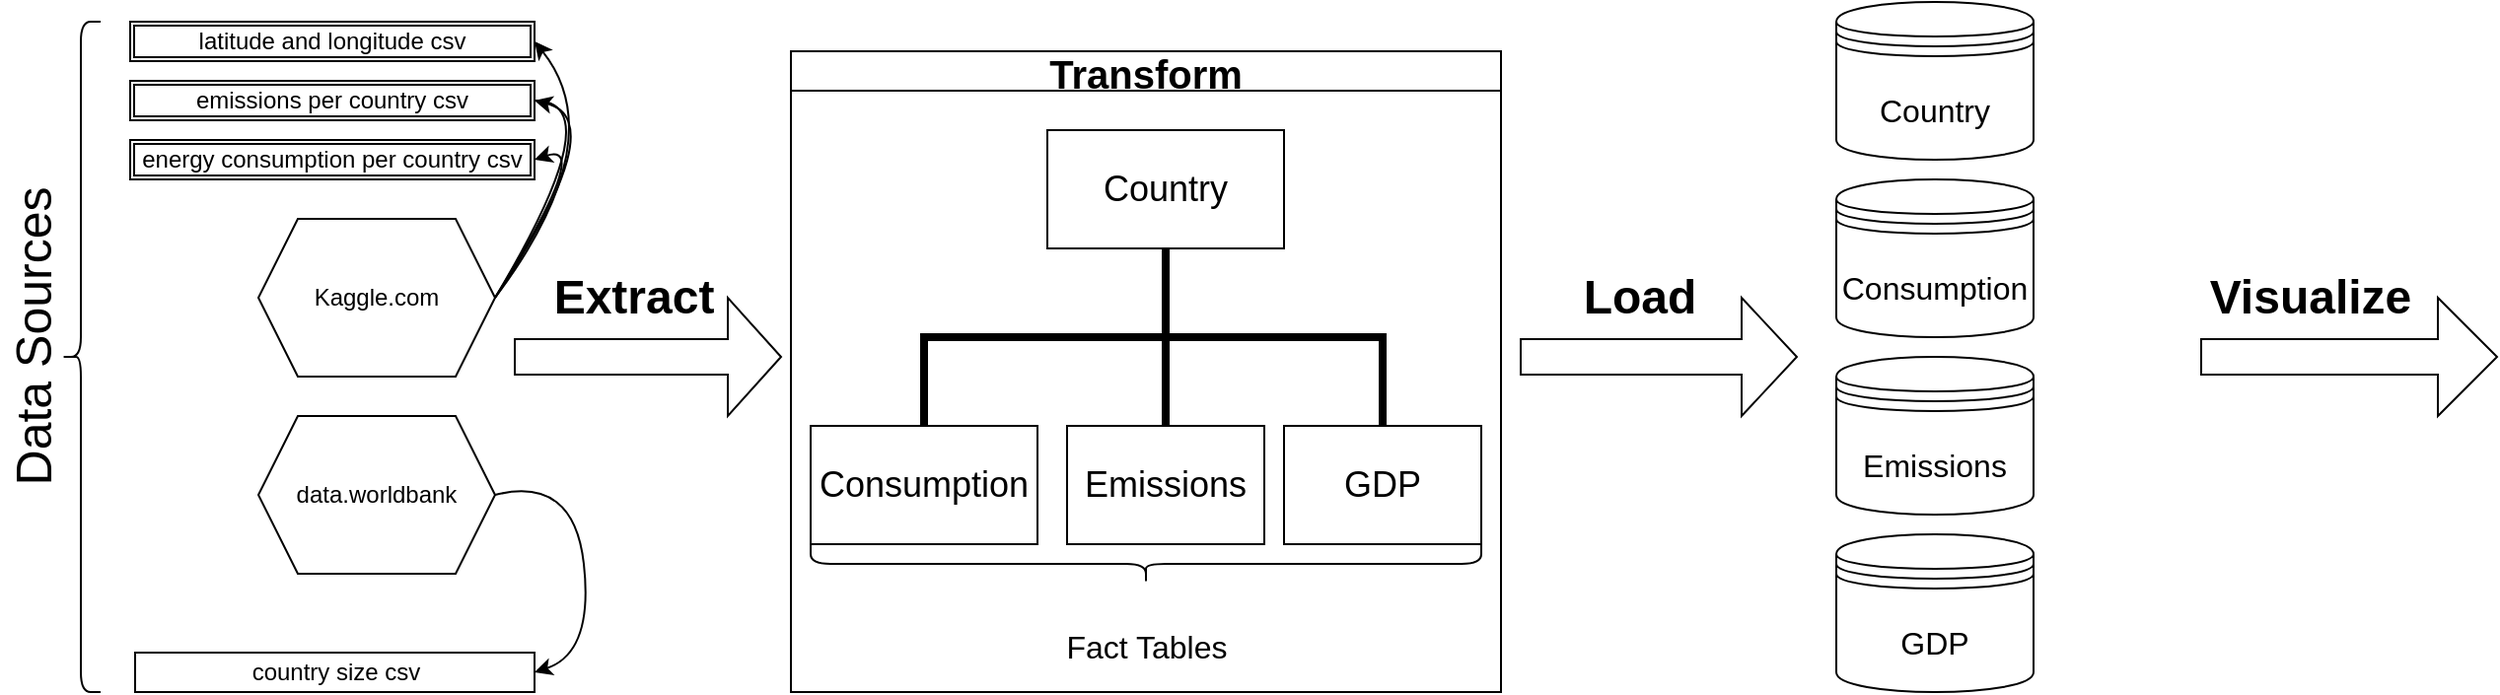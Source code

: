<mxfile>
    <diagram id="vC9A3rxAIm2auWKf4GlT" name="BW_ETL_diagram">
        <mxGraphModel dx="1501" dy="1028" grid="0" gridSize="10" guides="1" tooltips="1" connect="1" arrows="1" fold="1" page="1" pageScale="1" pageWidth="850" pageHeight="1100" math="0" shadow="0">
            <root>
                <mxCell id="0"/>
                <mxCell id="1" parent="0"/>
                <mxCell id="3" value="data.worldbank" style="shape=hexagon;perimeter=hexagonPerimeter2;whiteSpace=wrap;html=1;fixedSize=1;" vertex="1" parent="1">
                    <mxGeometry x="140" y="260" width="120" height="80" as="geometry"/>
                </mxCell>
                <mxCell id="4" value="Kaggle.com" style="shape=hexagon;perimeter=hexagonPerimeter2;whiteSpace=wrap;html=1;fixedSize=1;" vertex="1" parent="1">
                    <mxGeometry x="140" y="160" width="120" height="80" as="geometry"/>
                </mxCell>
                <mxCell id="7" value="" style="shape=curlyBracket;whiteSpace=wrap;html=1;rounded=1;" vertex="1" parent="1">
                    <mxGeometry x="40" y="60" width="20" height="340" as="geometry"/>
                </mxCell>
                <mxCell id="8" value="&lt;font style=&quot;font-size: 25px&quot;&gt;Data Sources&lt;/font&gt;" style="text;html=1;align=center;verticalAlign=middle;resizable=0;points=[];autosize=1;strokeColor=none;fillColor=none;rotation=270;" vertex="1" parent="1">
                    <mxGeometry x="-60" y="210" width="170" height="20" as="geometry"/>
                </mxCell>
                <mxCell id="9" value="" style="shape=singleArrow;whiteSpace=wrap;html=1;fontSize=25;" vertex="1" parent="1">
                    <mxGeometry x="270" y="200" width="135" height="60" as="geometry"/>
                </mxCell>
                <mxCell id="10" value="Extract" style="text;strokeColor=none;fillColor=none;html=1;fontSize=24;fontStyle=1;verticalAlign=middle;align=center;" vertex="1" parent="1">
                    <mxGeometry x="280" y="180" width="100" height="40" as="geometry"/>
                </mxCell>
                <mxCell id="28" value="" style="shape=singleArrow;whiteSpace=wrap;html=1;fontSize=20;" vertex="1" parent="1">
                    <mxGeometry x="780" y="200" width="140" height="60" as="geometry"/>
                </mxCell>
                <mxCell id="29" value="Load" style="text;strokeColor=none;fillColor=none;html=1;fontSize=24;fontStyle=1;verticalAlign=middle;align=center;" vertex="1" parent="1">
                    <mxGeometry x="790" y="180" width="100" height="40" as="geometry"/>
                </mxCell>
                <mxCell id="30" value="&lt;font style=&quot;font-size: 16px&quot;&gt;GDP&lt;/font&gt;" style="shape=datastore;whiteSpace=wrap;html=1;fontSize=20;" vertex="1" parent="1">
                    <mxGeometry x="940" y="320" width="100" height="80" as="geometry"/>
                </mxCell>
                <mxCell id="31" value="&lt;font style=&quot;font-size: 16px&quot;&gt;Emissions&lt;/font&gt;" style="shape=datastore;whiteSpace=wrap;html=1;fontSize=20;" vertex="1" parent="1">
                    <mxGeometry x="940" y="230" width="100" height="80" as="geometry"/>
                </mxCell>
                <mxCell id="32" value="&lt;font style=&quot;font-size: 16px&quot;&gt;Consumption&lt;/font&gt;" style="shape=datastore;whiteSpace=wrap;html=1;fontSize=20;" vertex="1" parent="1">
                    <mxGeometry x="940" y="140" width="100" height="80" as="geometry"/>
                </mxCell>
                <mxCell id="33" value="&lt;font size=&quot;3&quot;&gt;Country&lt;/font&gt;" style="shape=datastore;whiteSpace=wrap;html=1;fontSize=20;" vertex="1" parent="1">
                    <mxGeometry x="940" y="50" width="100" height="80" as="geometry"/>
                </mxCell>
                <mxCell id="42" value="&lt;span style=&quot;text-align: left&quot;&gt;energy consumption per country csv&lt;/span&gt;" style="shape=ext;double=1;rounded=0;whiteSpace=wrap;html=1;fontSize=12;" vertex="1" parent="1">
                    <mxGeometry x="75" y="120" width="205" height="20" as="geometry"/>
                </mxCell>
                <mxCell id="43" value="&lt;span style=&quot;text-align: left&quot;&gt;latitude and longitude csv&lt;/span&gt;" style="shape=ext;double=1;rounded=0;whiteSpace=wrap;html=1;fontSize=12;" vertex="1" parent="1">
                    <mxGeometry x="75" y="60" width="205" height="20" as="geometry"/>
                </mxCell>
                <mxCell id="48" value="" style="curved=1;endArrow=classic;html=1;fontSize=12;entryX=1;entryY=0.5;entryDx=0;entryDy=0;exitX=1;exitY=0.5;exitDx=0;exitDy=0;" edge="1" parent="1" source="4" target="44">
                    <mxGeometry width="50" height="50" relative="1" as="geometry">
                        <mxPoint x="340" y="160" as="sourcePoint"/>
                        <mxPoint x="270" y="190" as="targetPoint"/>
                        <Array as="points">
                            <mxPoint x="320" y="110"/>
                        </Array>
                    </mxGeometry>
                </mxCell>
                <mxCell id="49" value="" style="curved=1;endArrow=classic;html=1;fontSize=12;entryX=1;entryY=0.5;entryDx=0;entryDy=0;exitX=1;exitY=0.5;exitDx=0;exitDy=0;" edge="1" parent="1" source="4" target="42">
                    <mxGeometry width="50" height="50" relative="1" as="geometry">
                        <mxPoint x="360" y="150" as="sourcePoint"/>
                        <mxPoint x="270" y="190" as="targetPoint"/>
                        <Array as="points">
                            <mxPoint x="310" y="120"/>
                        </Array>
                    </mxGeometry>
                </mxCell>
                <mxCell id="50" value="&lt;span style=&quot;text-align: left&quot;&gt;country size csv&lt;/span&gt;" style="rounded=0;whiteSpace=wrap;html=1;fontSize=12;" vertex="1" parent="1">
                    <mxGeometry x="77.5" y="380" width="202.5" height="20" as="geometry"/>
                </mxCell>
                <mxCell id="51" value="" style="curved=1;endArrow=classic;html=1;fontSize=12;exitX=1;exitY=0.5;exitDx=0;exitDy=0;entryX=1;entryY=0.5;entryDx=0;entryDy=0;" edge="1" parent="1" source="3" target="50">
                    <mxGeometry width="50" height="50" relative="1" as="geometry">
                        <mxPoint x="222.5" y="370" as="sourcePoint"/>
                        <mxPoint x="240" y="420" as="targetPoint"/>
                        <Array as="points">
                            <mxPoint x="300" y="290"/>
                            <mxPoint x="310" y="380"/>
                        </Array>
                    </mxGeometry>
                </mxCell>
                <mxCell id="44" value="&lt;span style=&quot;text-align: left&quot;&gt;emissions per country csv&lt;/span&gt;" style="shape=ext;double=1;rounded=0;whiteSpace=wrap;html=1;fontSize=12;" vertex="1" parent="1">
                    <mxGeometry x="75" y="90" width="205" height="20" as="geometry"/>
                </mxCell>
                <mxCell id="63" value="" style="curved=1;endArrow=none;html=1;fontSize=12;entryX=1;entryY=0.5;entryDx=0;entryDy=0;exitX=1;exitY=0.5;exitDx=0;exitDy=0;" edge="1" parent="1" source="4" target="44">
                    <mxGeometry width="50" height="50" relative="1" as="geometry">
                        <mxPoint x="260" y="180" as="sourcePoint"/>
                        <mxPoint x="212.5" y="60" as="targetPoint"/>
                        <Array as="points">
                            <mxPoint x="320" y="100"/>
                        </Array>
                    </mxGeometry>
                </mxCell>
                <mxCell id="65" value="" style="curved=1;endArrow=classic;html=1;fontSize=12;exitX=1;exitY=0.5;exitDx=0;exitDy=0;entryX=1;entryY=0.5;entryDx=0;entryDy=0;" edge="1" parent="1" source="4" target="43">
                    <mxGeometry width="50" height="50" relative="1" as="geometry">
                        <mxPoint x="350" y="25" as="sourcePoint"/>
                        <mxPoint x="370" y="140" as="targetPoint"/>
                        <Array as="points">
                            <mxPoint x="320" y="120"/>
                        </Array>
                    </mxGeometry>
                </mxCell>
                <mxCell id="66" value="" style="shape=singleArrow;whiteSpace=wrap;html=1;fontSize=20;" vertex="1" parent="1">
                    <mxGeometry x="1125" y="200" width="150" height="60" as="geometry"/>
                </mxCell>
                <mxCell id="67" value="Visualize" style="text;strokeColor=none;fillColor=none;html=1;fontSize=24;fontStyle=1;verticalAlign=middle;align=center;" vertex="1" parent="1">
                    <mxGeometry x="1130" y="180" width="100" height="40" as="geometry"/>
                </mxCell>
                <mxCell id="68" value="Transform" style="swimlane;startSize=20;horizontal=1;containerType=tree;newEdgeStyle={&quot;edgeStyle&quot;:&quot;elbowEdgeStyle&quot;,&quot;startArrow&quot;:&quot;none&quot;,&quot;endArrow&quot;:&quot;none&quot;};fontSize=20;strokeWidth=1;" vertex="1" parent="1">
                    <mxGeometry x="410" y="75" width="360" height="325" as="geometry">
                        <mxRectangle x="340" y="115" width="50" height="40" as="alternateBounds"/>
                    </mxGeometry>
                </mxCell>
                <mxCell id="69" value="" style="edgeStyle=elbowEdgeStyle;elbow=vertical;startArrow=none;endArrow=none;rounded=0;fontSize=18;strokeWidth=4;" edge="1" parent="68" source="71" target="72">
                    <mxGeometry relative="1" as="geometry"/>
                </mxCell>
                <mxCell id="70" value="" style="edgeStyle=elbowEdgeStyle;elbow=vertical;startArrow=none;endArrow=none;rounded=0;fontSize=18;strokeWidth=4;" edge="1" parent="68" source="71" target="73">
                    <mxGeometry relative="1" as="geometry"/>
                </mxCell>
                <UserObject label="Country" treeRoot="1" id="71">
                    <mxCell style="whiteSpace=wrap;html=1;align=center;treeFolding=1;treeMoving=1;newEdgeStyle={&quot;edgeStyle&quot;:&quot;elbowEdgeStyle&quot;,&quot;startArrow&quot;:&quot;none&quot;,&quot;endArrow&quot;:&quot;none&quot;};fontSize=18;strokeWidth=1;" vertex="1" parent="68">
                        <mxGeometry x="130" y="40" width="120" height="60" as="geometry"/>
                    </mxCell>
                </UserObject>
                <mxCell id="72" value="Consumption" style="whiteSpace=wrap;html=1;align=center;verticalAlign=middle;treeFolding=1;treeMoving=1;newEdgeStyle={&quot;edgeStyle&quot;:&quot;elbowEdgeStyle&quot;,&quot;startArrow&quot;:&quot;none&quot;,&quot;endArrow&quot;:&quot;none&quot;};fontSize=18;strokeWidth=1;" vertex="1" parent="68">
                    <mxGeometry x="10" y="190" width="115" height="60" as="geometry"/>
                </mxCell>
                <mxCell id="73" value="Emissions" style="whiteSpace=wrap;html=1;align=center;verticalAlign=middle;treeFolding=1;treeMoving=1;newEdgeStyle={&quot;edgeStyle&quot;:&quot;elbowEdgeStyle&quot;,&quot;startArrow&quot;:&quot;none&quot;,&quot;endArrow&quot;:&quot;none&quot;};fontSize=18;strokeWidth=1;" vertex="1" parent="68">
                    <mxGeometry x="140" y="190" width="100" height="60" as="geometry"/>
                </mxCell>
                <mxCell id="74" value="" style="edgeStyle=elbowEdgeStyle;elbow=vertical;startArrow=none;endArrow=none;rounded=0;fontSize=18;strokeWidth=4;" edge="1" target="75" source="71" parent="68">
                    <mxGeometry relative="1" as="geometry">
                        <mxPoint x="668.75" y="590" as="sourcePoint"/>
                    </mxGeometry>
                </mxCell>
                <mxCell id="75" value="GDP" style="whiteSpace=wrap;html=1;align=center;verticalAlign=middle;treeFolding=1;treeMoving=1;newEdgeStyle={&quot;edgeStyle&quot;:&quot;elbowEdgeStyle&quot;,&quot;startArrow&quot;:&quot;none&quot;,&quot;endArrow&quot;:&quot;none&quot;};fontSize=18;strokeWidth=1;" vertex="1" parent="68">
                    <mxGeometry x="250" y="190" width="100" height="60" as="geometry"/>
                </mxCell>
                <mxCell id="26" value="" style="shape=curlyBracket;whiteSpace=wrap;html=1;rounded=1;fontSize=16;direction=north;" vertex="1" parent="68">
                    <mxGeometry x="10" y="250" width="340" height="20" as="geometry"/>
                </mxCell>
                <mxCell id="27" value="&lt;font style=&quot;font-weight: normal ; font-size: 16px&quot;&gt;Fact Tables&lt;/font&gt;" style="text;strokeColor=none;fillColor=none;html=1;fontSize=24;fontStyle=1;verticalAlign=middle;align=center;" vertex="1" parent="68">
                    <mxGeometry x="130" y="280" width="100" height="40" as="geometry"/>
                </mxCell>
            </root>
        </mxGraphModel>
    </diagram>
    <diagram id="xRy0QNQ-icZxh3xHOArI" name="Colorful_ETL_diagram">
        <mxGraphModel dx="985" dy="1028" grid="0" gridSize="10" guides="1" tooltips="1" connect="1" arrows="1" fold="1" page="0" pageScale="1" pageWidth="850" pageHeight="1100" math="0" shadow="0">
            <root>
                <mxCell id="xbCybR-gjHiIgrCx8NJ2-0"/>
                <mxCell id="xbCybR-gjHiIgrCx8NJ2-1" parent="xbCybR-gjHiIgrCx8NJ2-0"/>
                <mxCell id="KNHdqe5TuKTkoOeNmc1o-0" value="" style="shape=curlyBracket;whiteSpace=wrap;html=1;rounded=1;flipH=1;fontSize=16;direction=south;" vertex="1" parent="xbCybR-gjHiIgrCx8NJ2-1">
                    <mxGeometry x="740" y="425" width="100" height="10" as="geometry"/>
                </mxCell>
                <mxCell id="KNHdqe5TuKTkoOeNmc1o-1" value="&lt;span style=&quot;font-weight: normal&quot;&gt;&lt;font style=&quot;font-size: 18px&quot;&gt;BigQuery&lt;/font&gt;&lt;/span&gt;" style="text;strokeColor=none;fillColor=none;html=1;fontSize=24;fontStyle=1;verticalAlign=middle;align=center;rotation=0;" vertex="1" parent="xbCybR-gjHiIgrCx8NJ2-1">
                    <mxGeometry x="740" y="380" width="100" height="40" as="geometry"/>
                </mxCell>
                <mxCell id="KNHdqe5TuKTkoOeNmc1o-2" value="" style="verticalLabelPosition=bottom;verticalAlign=top;html=1;shape=mxgraph.infographic.shadedCube;isoAngle=15;fillColor=#12AAB5;strokeColor=none;shadow=0;fontSize=20;" vertex="1" parent="xbCybR-gjHiIgrCx8NJ2-1">
                    <mxGeometry x="1030" y="667.5" width="40" height="70" as="geometry"/>
                </mxCell>
                <mxCell id="KNHdqe5TuKTkoOeNmc1o-3" value="" style="verticalLabelPosition=bottom;verticalAlign=top;html=1;shape=mxgraph.infographic.shadedCube;isoAngle=15;fillColor=#23445D;strokeColor=none;shadow=0;fontSize=20;rotation=-5;" vertex="1" parent="xbCybR-gjHiIgrCx8NJ2-1">
                    <mxGeometry x="1000" y="692.5" width="40" height="50" as="geometry"/>
                </mxCell>
                <mxCell id="KNHdqe5TuKTkoOeNmc1o-4" value="" style="verticalLabelPosition=bottom;verticalAlign=top;html=1;shape=mxgraph.infographic.shadedCube;isoAngle=15;fillColor=#AE4132;strokeColor=none;shadow=0;fontSize=20;" vertex="1" parent="xbCybR-gjHiIgrCx8NJ2-1">
                    <mxGeometry x="1085" y="647.5" width="40" height="90" as="geometry"/>
                </mxCell>
                <mxCell id="KNHdqe5TuKTkoOeNmc1o-5" value="" style="verticalLabelPosition=bottom;verticalAlign=top;html=1;shape=mxgraph.infographic.shadedCube;isoAngle=15;fillColor=#F2931E;strokeColor=none;shadow=0;fontSize=20;" vertex="1" parent="xbCybR-gjHiIgrCx8NJ2-1">
                    <mxGeometry x="1110" y="652.5" width="40" height="100" as="geometry"/>
                </mxCell>
                <mxCell id="KNHdqe5TuKTkoOeNmc1o-6" value="" style="verticalLabelPosition=bottom;verticalAlign=top;html=1;shape=mxgraph.infographic.shadedCube;isoAngle=15;fillColor=#10739E;strokeColor=none;shadow=0;fontSize=20;" vertex="1" parent="xbCybR-gjHiIgrCx8NJ2-1">
                    <mxGeometry x="1060" y="657.5" width="40" height="80" as="geometry"/>
                </mxCell>
                <mxCell id="KNHdqe5TuKTkoOeNmc1o-7" value="&lt;font color=&quot;#000000&quot; style=&quot;font-size: 18px&quot;&gt;Visualize&lt;/font&gt;" style="html=1;shape=mxgraph.infographic.ribbonSimple;notch1=20;notch2=20;fillColor=#10739E;strokeColor=none;align=center;verticalAlign=middle;fontColor=#ffffff;fontSize=14;fontStyle=1;" vertex="1" parent="xbCybR-gjHiIgrCx8NJ2-1">
                    <mxGeometry x="853" y="580" width="127" height="62.5" as="geometry"/>
                </mxCell>
                <mxCell id="KNHdqe5TuKTkoOeNmc1o-8" value="" style="labelPosition=right;spacingLeft=10;html=1;shape=mxgraph.basic.donut;dx=10;strokeColor=none;fillColor=#F8C382;fontSize=12;fontColor=#F2931E;align=left;fontStyle=1;" vertex="1" parent="xbCybR-gjHiIgrCx8NJ2-1">
                    <mxGeometry x="985" y="525" width="100" height="100" as="geometry"/>
                </mxCell>
                <mxCell id="KNHdqe5TuKTkoOeNmc1o-9" value="40%" style="verticalLabelPosition=middle;verticalAlign=middle;html=1;shape=mxgraph.basic.partConcEllipse;startAngle=0;endAngle=0.4;arcWidth=0.2;strokeColor=none;fillColor=#F2931E;fontSize=22;fontColor=#F2931E;align=center;fontStyle=1" vertex="1" parent="KNHdqe5TuKTkoOeNmc1o-8">
                    <mxGeometry width="100" height="100" as="geometry"/>
                </mxCell>
                <mxCell id="KNHdqe5TuKTkoOeNmc1o-10" value="" style="labelPosition=right;spacingLeft=10;html=1;shape=mxgraph.basic.donut;dx=10;strokeColor=none;fillColor=#F08E81;fontSize=12;fontColor=#AE4132;align=left;fontStyle=1;" vertex="1" parent="xbCybR-gjHiIgrCx8NJ2-1">
                    <mxGeometry x="1085" y="425" width="100" height="100" as="geometry"/>
                </mxCell>
                <mxCell id="KNHdqe5TuKTkoOeNmc1o-11" value="25%" style="verticalLabelPosition=middle;verticalAlign=middle;html=1;shape=mxgraph.basic.partConcEllipse;startAngle=0;endAngle=0.25;arcWidth=0.2;strokeColor=none;fillColor=#AE4132;fontSize=22;fontColor=#AE4132;align=center;fontStyle=1" vertex="1" parent="KNHdqe5TuKTkoOeNmc1o-10">
                    <mxGeometry width="100" height="100" as="geometry"/>
                </mxCell>
                <mxCell id="KNHdqe5TuKTkoOeNmc1o-12" value="" style="labelPosition=right;spacingLeft=10;html=1;shape=mxgraph.basic.donut;dx=10;strokeColor=none;fillColor=#5D7F99;fontSize=12;fontColor=#23445D;align=left;fontStyle=1;" vertex="1" parent="xbCybR-gjHiIgrCx8NJ2-1">
                    <mxGeometry x="985" y="425" width="100" height="100" as="geometry"/>
                </mxCell>
                <mxCell id="KNHdqe5TuKTkoOeNmc1o-13" value="60%" style="verticalLabelPosition=middle;verticalAlign=middle;html=1;shape=mxgraph.basic.partConcEllipse;startAngle=0;endAngle=0.6;arcWidth=0.2;strokeColor=none;fillColor=#23445D;fontSize=22;fontColor=#23445D;align=center;fontStyle=1" vertex="1" parent="KNHdqe5TuKTkoOeNmc1o-12">
                    <mxGeometry width="100" height="100" as="geometry"/>
                </mxCell>
                <mxCell id="KNHdqe5TuKTkoOeNmc1o-14" value="" style="labelPosition=right;spacingLeft=10;html=1;shape=mxgraph.basic.donut;dx=10;strokeColor=none;fillColor=#61C6CE;fontSize=12;fontColor=#12AAB5;align=left;fontStyle=1;" vertex="1" parent="xbCybR-gjHiIgrCx8NJ2-1">
                    <mxGeometry x="1085" y="525" width="100" height="100" as="geometry"/>
                </mxCell>
                <mxCell id="KNHdqe5TuKTkoOeNmc1o-15" value="80%" style="verticalLabelPosition=middle;verticalAlign=middle;html=1;shape=mxgraph.basic.partConcEllipse;startAngle=0;endAngle=0.8;arcWidth=0.2;strokeColor=none;fillColor=#12AAB5;fontSize=22;fontColor=#12AAB5;align=center;fontStyle=1" vertex="1" parent="KNHdqe5TuKTkoOeNmc1o-14">
                    <mxGeometry width="100" height="100" as="geometry"/>
                </mxCell>
                <mxCell id="KNHdqe5TuKTkoOeNmc1o-16" value="" style="verticalLabelPosition=middle;verticalAlign=middle;html=1;shape=mxgraph.infographic.cylinder;fillColor=#12AAB5;strokeColor=none;shadow=0;align=left;labelPosition=right;spacingLeft=10;fontStyle=1;fontColor=#12AAB5;fontSize=20;" vertex="1" parent="xbCybR-gjHiIgrCx8NJ2-1">
                    <mxGeometry x="740" y="692.5" width="103" height="100.5" as="geometry"/>
                </mxCell>
                <mxCell id="KNHdqe5TuKTkoOeNmc1o-17" value="" style="verticalLabelPosition=middle;verticalAlign=middle;html=1;shape=mxgraph.infographic.cylinder;fillColor=#23445D;strokeColor=none;shadow=0;align=left;labelPosition=right;spacingLeft=10;fontStyle=1;fontColor=#23445D;fontSize=20;" vertex="1" parent="xbCybR-gjHiIgrCx8NJ2-1">
                    <mxGeometry x="740" y="600" width="103" height="110" as="geometry"/>
                </mxCell>
                <mxCell id="KNHdqe5TuKTkoOeNmc1o-18" value="" style="verticalLabelPosition=middle;verticalAlign=middle;html=1;shape=mxgraph.infographic.cylinder;fillColor=#AE4132;strokeColor=none;shadow=0;align=left;labelPosition=right;spacingLeft=10;fontStyle=1;fontColor=#AE4132;fontSize=20;" vertex="1" parent="xbCybR-gjHiIgrCx8NJ2-1">
                    <mxGeometry x="740" y="507.5" width="103" height="110" as="geometry"/>
                </mxCell>
                <mxCell id="KNHdqe5TuKTkoOeNmc1o-19" value="" style="verticalLabelPosition=middle;verticalAlign=middle;html=1;shape=mxgraph.infographic.cylinder;fillColor=#10739E;strokeColor=none;shadow=0;align=left;labelPosition=right;spacingLeft=10;fontStyle=1;fontColor=#10739E;fontSize=20;" vertex="1" parent="xbCybR-gjHiIgrCx8NJ2-1">
                    <mxGeometry x="740" y="424" width="104" height="101" as="geometry"/>
                </mxCell>
                <mxCell id="KNHdqe5TuKTkoOeNmc1o-20" value="&lt;font style=&quot;font-size: 14px&quot; color=&quot;#000000&quot;&gt;Country&lt;br&gt;(dim_country)&lt;br&gt;&lt;/font&gt;" style="text;strokeColor=none;fillColor=none;html=1;fontSize=24;fontStyle=1;verticalAlign=middle;align=center;fontColor=#35678C;" vertex="1" parent="xbCybR-gjHiIgrCx8NJ2-1">
                    <mxGeometry x="750" y="455" width="80" height="30" as="geometry"/>
                </mxCell>
                <mxCell id="KNHdqe5TuKTkoOeNmc1o-21" value="&lt;font style=&quot;font-size: 14px&quot;&gt;Consumption&lt;br&gt;(fct_consump)&lt;br&gt;&lt;/font&gt;" style="text;strokeColor=none;fillColor=none;html=1;fontSize=24;fontStyle=1;verticalAlign=middle;align=center;fontColor=#000000;" vertex="1" parent="xbCybR-gjHiIgrCx8NJ2-1">
                    <mxGeometry x="740" y="535" width="100" height="40" as="geometry"/>
                </mxCell>
                <mxCell id="KNHdqe5TuKTkoOeNmc1o-22" value="&lt;font style=&quot;font-size: 14px&quot;&gt;Emissions&lt;br&gt;(fct_emissions)&lt;br&gt;&lt;/font&gt;" style="text;strokeColor=none;fillColor=none;html=1;fontSize=24;fontStyle=1;verticalAlign=middle;align=center;fontColor=#000000;" vertex="1" parent="xbCybR-gjHiIgrCx8NJ2-1">
                    <mxGeometry x="740" y="645" width="100" height="40" as="geometry"/>
                </mxCell>
                <mxCell id="KNHdqe5TuKTkoOeNmc1o-23" value="&lt;font style=&quot;font-size: 14px&quot;&gt;GDP&lt;br&gt;(fct_gdp)&lt;br&gt;&lt;/font&gt;" style="text;strokeColor=none;fillColor=none;html=1;fontSize=24;fontStyle=1;verticalAlign=middle;align=center;fontColor=#000000;" vertex="1" parent="xbCybR-gjHiIgrCx8NJ2-1">
                    <mxGeometry x="740" y="735" width="99" height="40" as="geometry"/>
                </mxCell>
                <mxCell id="KNHdqe5TuKTkoOeNmc1o-24" value="&lt;font color=&quot;#000000&quot; style=&quot;font-size: 18px&quot;&gt;Load&lt;/font&gt;" style="html=1;shape=mxgraph.infographic.ribbonSimple;notch1=20;notch2=20;fillColor=#10739E;strokeColor=none;align=center;verticalAlign=middle;fontColor=#ffffff;fontSize=14;fontStyle=1;" vertex="1" parent="xbCybR-gjHiIgrCx8NJ2-1">
                    <mxGeometry x="610" y="575" width="120" height="67.5" as="geometry"/>
                </mxCell>
                <mxCell id="KNHdqe5TuKTkoOeNmc1o-25" value="" style="shape=curlyBracket;whiteSpace=wrap;html=1;rounded=1;flipH=1;fontSize=14;fontColor=#000000;strokeWidth=1;" vertex="1" parent="xbCybR-gjHiIgrCx8NJ2-1">
                    <mxGeometry x="1190" y="430" width="30" height="320" as="geometry"/>
                </mxCell>
                <mxCell id="KNHdqe5TuKTkoOeNmc1o-26" value="&lt;font color=&quot;#ffffff&quot; style=&quot;font-size: 18px&quot;&gt;&lt;span style=&quot;font-weight: normal&quot;&gt;Looker Studio&lt;/span&gt;&lt;/font&gt;" style="text;strokeColor=none;fillColor=none;html=1;fontSize=24;fontStyle=1;verticalAlign=middle;align=center;fontColor=#000000;rotation=90;" vertex="1" parent="xbCybR-gjHiIgrCx8NJ2-1">
                    <mxGeometry x="1200" y="590" width="100" height="40" as="geometry"/>
                </mxCell>
                <mxCell id="Cp023OtKMDop-6eiD45B-0" value="&lt;span style=&quot;font-size: 12px ; font-weight: 400&quot;&gt;&lt;font color=&quot;#000000&quot;&gt;latitude and longitude csv&lt;/font&gt;&lt;/span&gt;" style="html=1;shape=mxgraph.infographic.bannerHalfFold;dx=40;dx2=20;notch=15;fillColor=#10739E;strokeColor=none;align=left;verticalAlign=top;fontColor=#ffffff;fontSize=14;fontStyle=1;spacingLeft=25;spacingTop=5;" vertex="1" parent="xbCybR-gjHiIgrCx8NJ2-1">
                    <mxGeometry x="-260" y="467.5" width="250" height="80" as="geometry"/>
                </mxCell>
                <mxCell id="Cp023OtKMDop-6eiD45B-1" value="&lt;span style=&quot;font-size: 12px ; font-weight: 400&quot;&gt;&lt;font color=&quot;#000000&quot;&gt;emissions per country csv&lt;/font&gt;&lt;/span&gt;" style="html=1;shape=mxgraph.infographic.bannerHalfFold;dx=40;dx2=20;notch=15;fillColor=#F2931E;strokeColor=none;align=left;verticalAlign=top;fontColor=#ffffff;fontSize=14;fontStyle=1;spacingLeft=25;spacingTop=5;" vertex="1" parent="xbCybR-gjHiIgrCx8NJ2-1">
                    <mxGeometry x="-260" y="507.5" width="250" height="100" as="geometry"/>
                </mxCell>
                <mxCell id="Cp023OtKMDop-6eiD45B-2" value="&lt;span style=&quot;font-size: 12px ; font-weight: 400&quot;&gt;&lt;font color=&quot;#000000&quot;&gt;energy consumption per country csv&lt;/font&gt;&lt;/span&gt;" style="html=1;shape=mxgraph.infographic.bannerHalfFold;dx=40;dx2=20;notch=15;fillColor=#AE4132;strokeColor=none;align=left;verticalAlign=top;fontColor=#ffffff;fontSize=14;fontStyle=1;spacingLeft=25;spacingTop=5;" vertex="1" parent="xbCybR-gjHiIgrCx8NJ2-1">
                    <mxGeometry x="-260" y="547.5" width="250" height="70" as="geometry"/>
                </mxCell>
                <mxCell id="Cc3yTwr3u_4bYFnznATJ-0" value="&lt;font style=&quot;font-size: 18px&quot; color=&quot;#000000&quot;&gt;Kaggle&lt;/font&gt;" style="shape=mxgraph.basic.three_corner_round_rect;dx=18;flipH=1;html=1;fillColor=#10739E;strokeColor=none;shadow=0;fontSize=12;fontColor=#FFFFFF;align=center;fontStyle=0;whiteSpace=wrap;rounded=0;" vertex="1" parent="xbCybR-gjHiIgrCx8NJ2-1">
                    <mxGeometry x="-90" y="602.5" width="140" height="100" as="geometry"/>
                </mxCell>
                <mxCell id="Cc3yTwr3u_4bYFnznATJ-1" value="&lt;font style=&quot;font-size: 18px&quot; color=&quot;#000000&quot;&gt;World Bank Data&lt;/font&gt;" style="shape=mxgraph.basic.three_corner_round_rect;dx=18;html=1;fillColor=#F2931E;strokeColor=none;shadow=0;fontSize=12;fontColor=#FFFFFF;align=center;fontStyle=0;whiteSpace=wrap;rounded=0;" vertex="1" parent="xbCybR-gjHiIgrCx8NJ2-1">
                    <mxGeometry x="-230" y="602.5" width="140" height="100" as="geometry"/>
                </mxCell>
                <mxCell id="Cc3yTwr3u_4bYFnznATJ-9" value="" style="html=1;shape=mxgraph.infographic.bannerHalfFold;dx=33;dx2=20;notch=1;fillColor=#AE4132;strokeColor=none;align=left;verticalAlign=top;fontColor=#ffffff;fontSize=14;fontStyle=1;spacingLeft=25;spacingTop=5;direction=west;" vertex="1" parent="xbCybR-gjHiIgrCx8NJ2-1">
                    <mxGeometry x="-190" y="702.5" width="250" height="50" as="geometry"/>
                </mxCell>
                <mxCell id="Cc3yTwr3u_4bYFnznATJ-10" value="&lt;span style=&quot;font-size: 12px ; font-weight: 400 ; text-align: left&quot;&gt;&lt;font color=&quot;#000000&quot;&gt;country size csv&lt;/font&gt;&lt;/span&gt;" style="text;strokeColor=none;fillColor=none;html=1;fontSize=24;fontStyle=1;verticalAlign=middle;align=center;fontColor=#FFFFFF;" vertex="1" parent="xbCybR-gjHiIgrCx8NJ2-1">
                    <mxGeometry x="-150" y="712.5" width="140" height="40" as="geometry"/>
                </mxCell>
                <mxCell id="SRe6laVdMae8fV8QlOLI-0" value="" style="shape=curlyBracket;whiteSpace=wrap;html=1;rounded=1;" vertex="1" parent="xbCybR-gjHiIgrCx8NJ2-1">
                    <mxGeometry x="-290" y="472.5" width="20" height="280" as="geometry"/>
                </mxCell>
                <mxCell id="n3Km73t_LCn1lmXIwtEf-0" value="&lt;font style=&quot;font-size: 25px&quot;&gt;Data Sources&lt;/font&gt;" style="text;html=1;align=center;verticalAlign=middle;resizable=0;points=[];autosize=1;strokeColor=none;fillColor=none;rotation=270;" vertex="1" parent="xbCybR-gjHiIgrCx8NJ2-1">
                    <mxGeometry x="-400" y="607.5" width="170" height="20" as="geometry"/>
                </mxCell>
                <mxCell id="MiskPTyx78qjoggXlDau-0" value="&lt;font color=&quot;#000000&quot; style=&quot;font-size: 18px&quot;&gt;Extract&lt;/font&gt;" style="html=1;shape=mxgraph.infographic.ribbonSimple;notch1=20;notch2=20;fillColor=#10739E;strokeColor=none;align=center;verticalAlign=middle;fontColor=#ffffff;fontSize=14;fontStyle=1;" vertex="1" parent="xbCybR-gjHiIgrCx8NJ2-1">
                    <mxGeometry x="64" y="573" width="146" height="69.5" as="geometry"/>
                </mxCell>
                <mxCell id="GMijJWlK5hjgAtnocz2o-0" value="&lt;span style=&quot;font-size: 18px ; font-weight: 400&quot;&gt;&lt;font color=&quot;#000000&quot;&gt;Country&lt;/font&gt;&lt;/span&gt;" style="triangle;whiteSpace=wrap;html=1;shadow=0;strokeColor=#FFFFFF;strokeWidth=6;fillColor=#10739E;fontSize=16;fontColor=#FFFFFF;align=center;direction=north;fontStyle=1" vertex="1" parent="xbCybR-gjHiIgrCx8NJ2-1">
                    <mxGeometry x="290" y="367.5" width="240" height="180" as="geometry"/>
                </mxCell>
                <mxCell id="GMijJWlK5hjgAtnocz2o-1" value="&lt;font style=&quot;font-size: 16px&quot; color=&quot;#000000&quot;&gt;Consumption&lt;/font&gt;" style="triangle;whiteSpace=wrap;html=1;shadow=0;strokeColor=#FFFFFF;strokeWidth=6;fillColor=#F2931E;fontSize=16;fontColor=#FFFFFF;align=center;direction=north;fontStyle=1" vertex="1" parent="xbCybR-gjHiIgrCx8NJ2-1">
                    <mxGeometry x="130" y="595" width="240" height="180" as="geometry"/>
                </mxCell>
                <mxCell id="GMijJWlK5hjgAtnocz2o-2" value="&lt;span style=&quot;font-size: 18px&quot;&gt;&lt;font color=&quot;#000000&quot;&gt;Emissions&lt;/font&gt;&lt;/span&gt;" style="triangle;whiteSpace=wrap;html=1;shadow=0;strokeColor=#FFFFFF;strokeWidth=6;fillColor=#AE4132;fontSize=16;fontColor=#FFFFFF;align=center;direction=south;fontStyle=1" vertex="1" parent="xbCybR-gjHiIgrCx8NJ2-1">
                    <mxGeometry x="290" y="595" width="240" height="180" as="geometry"/>
                </mxCell>
                <mxCell id="GMijJWlK5hjgAtnocz2o-3" value="&lt;span style=&quot;font-size: 18px&quot;&gt;&lt;font color=&quot;#000000&quot;&gt;GDP&lt;/font&gt;&lt;/span&gt;" style="triangle;whiteSpace=wrap;html=1;shadow=0;strokeColor=#FFFFFF;strokeWidth=6;fillColor=#23445D;fontSize=16;fontColor=#FFFFFF;align=center;direction=north;fontStyle=1" vertex="1" parent="xbCybR-gjHiIgrCx8NJ2-1">
                    <mxGeometry x="440" y="595" width="240" height="180" as="geometry"/>
                </mxCell>
                <mxCell id="mpcpgFXIU1Pju2XajZFf-1" value="" style="shape=curlyBracket;whiteSpace=wrap;html=1;rounded=1;flipH=1;fontSize=16;fontColor=#FFFFFF;strokeWidth=1;direction=north;" vertex="1" parent="xbCybR-gjHiIgrCx8NJ2-1">
                    <mxGeometry x="120" y="790" width="570" height="40" as="geometry"/>
                </mxCell>
                <mxCell id="mpcpgFXIU1Pju2XajZFf-2" value="&lt;span style=&quot;font-weight: normal&quot;&gt;&lt;font style=&quot;font-size: 24px&quot;&gt;Fact Tables&lt;/font&gt;&lt;/span&gt;" style="text;strokeColor=none;fillColor=none;html=1;fontSize=24;fontStyle=1;verticalAlign=middle;align=center;fontColor=#FFFFFF;" vertex="1" parent="xbCybR-gjHiIgrCx8NJ2-1">
                    <mxGeometry x="355" y="830" width="100" height="40" as="geometry"/>
                </mxCell>
                <mxCell id="mpcpgFXIU1Pju2XajZFf-3" value="&lt;font style=&quot;font-size: 36px&quot;&gt;Transform&lt;/font&gt;" style="text;strokeColor=none;fillColor=none;html=1;fontSize=24;fontStyle=1;verticalAlign=middle;align=center;fontColor=#FFFFFF;" vertex="1" parent="xbCybR-gjHiIgrCx8NJ2-1">
                    <mxGeometry x="335" y="290" width="150" height="60" as="geometry"/>
                </mxCell>
            </root>
        </mxGraphModel>
    </diagram>
</mxfile>